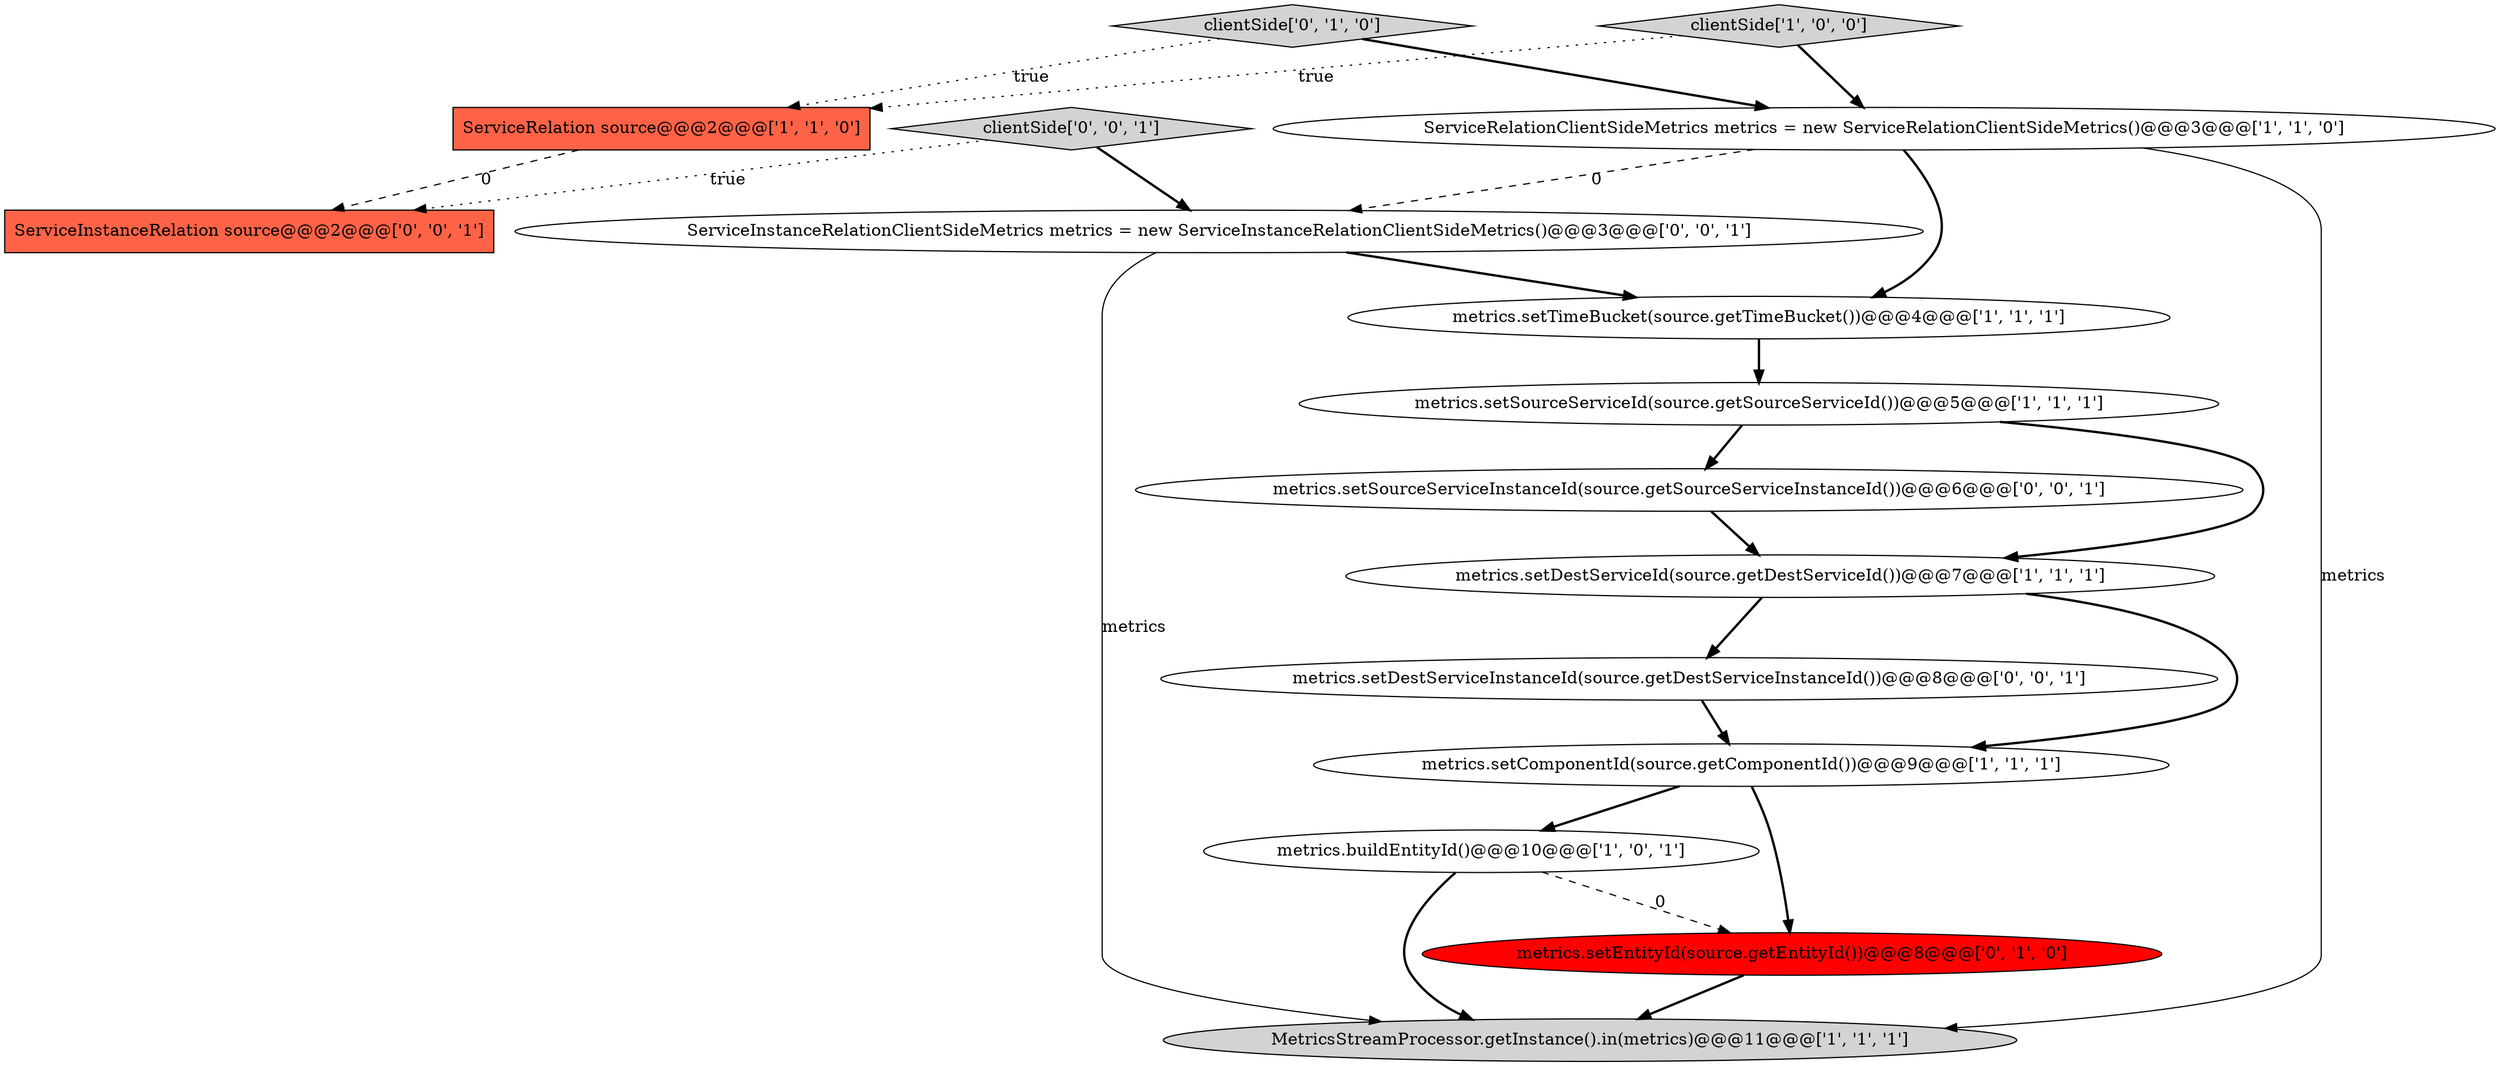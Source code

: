 digraph {
3 [style = filled, label = "MetricsStreamProcessor.getInstance().in(metrics)@@@11@@@['1', '1', '1']", fillcolor = lightgray, shape = ellipse image = "AAA0AAABBB1BBB"];
5 [style = filled, label = "metrics.setComponentId(source.getComponentId())@@@9@@@['1', '1', '1']", fillcolor = white, shape = ellipse image = "AAA0AAABBB1BBB"];
7 [style = filled, label = "metrics.buildEntityId()@@@10@@@['1', '0', '1']", fillcolor = white, shape = ellipse image = "AAA0AAABBB1BBB"];
10 [style = filled, label = "clientSide['0', '1', '0']", fillcolor = lightgray, shape = diamond image = "AAA0AAABBB2BBB"];
11 [style = filled, label = "clientSide['0', '0', '1']", fillcolor = lightgray, shape = diamond image = "AAA0AAABBB3BBB"];
9 [style = filled, label = "metrics.setEntityId(source.getEntityId())@@@8@@@['0', '1', '0']", fillcolor = red, shape = ellipse image = "AAA1AAABBB2BBB"];
13 [style = filled, label = "metrics.setSourceServiceInstanceId(source.getSourceServiceInstanceId())@@@6@@@['0', '0', '1']", fillcolor = white, shape = ellipse image = "AAA0AAABBB3BBB"];
14 [style = filled, label = "metrics.setDestServiceInstanceId(source.getDestServiceInstanceId())@@@8@@@['0', '0', '1']", fillcolor = white, shape = ellipse image = "AAA0AAABBB3BBB"];
4 [style = filled, label = "metrics.setDestServiceId(source.getDestServiceId())@@@7@@@['1', '1', '1']", fillcolor = white, shape = ellipse image = "AAA0AAABBB1BBB"];
6 [style = filled, label = "metrics.setTimeBucket(source.getTimeBucket())@@@4@@@['1', '1', '1']", fillcolor = white, shape = ellipse image = "AAA0AAABBB1BBB"];
0 [style = filled, label = "metrics.setSourceServiceId(source.getSourceServiceId())@@@5@@@['1', '1', '1']", fillcolor = white, shape = ellipse image = "AAA0AAABBB1BBB"];
15 [style = filled, label = "ServiceInstanceRelation source@@@2@@@['0', '0', '1']", fillcolor = tomato, shape = box image = "AAA0AAABBB3BBB"];
12 [style = filled, label = "ServiceInstanceRelationClientSideMetrics metrics = new ServiceInstanceRelationClientSideMetrics()@@@3@@@['0', '0', '1']", fillcolor = white, shape = ellipse image = "AAA0AAABBB3BBB"];
2 [style = filled, label = "ServiceRelation source@@@2@@@['1', '1', '0']", fillcolor = tomato, shape = box image = "AAA0AAABBB1BBB"];
8 [style = filled, label = "ServiceRelationClientSideMetrics metrics = new ServiceRelationClientSideMetrics()@@@3@@@['1', '1', '0']", fillcolor = white, shape = ellipse image = "AAA0AAABBB1BBB"];
1 [style = filled, label = "clientSide['1', '0', '0']", fillcolor = lightgray, shape = diamond image = "AAA0AAABBB1BBB"];
4->14 [style = bold, label=""];
1->8 [style = bold, label=""];
0->13 [style = bold, label=""];
5->9 [style = bold, label=""];
8->12 [style = dashed, label="0"];
8->6 [style = bold, label=""];
6->0 [style = bold, label=""];
11->12 [style = bold, label=""];
12->6 [style = bold, label=""];
12->3 [style = solid, label="metrics"];
7->3 [style = bold, label=""];
2->15 [style = dashed, label="0"];
10->8 [style = bold, label=""];
10->2 [style = dotted, label="true"];
0->4 [style = bold, label=""];
8->3 [style = solid, label="metrics"];
7->9 [style = dashed, label="0"];
9->3 [style = bold, label=""];
5->7 [style = bold, label=""];
1->2 [style = dotted, label="true"];
11->15 [style = dotted, label="true"];
4->5 [style = bold, label=""];
14->5 [style = bold, label=""];
13->4 [style = bold, label=""];
}
